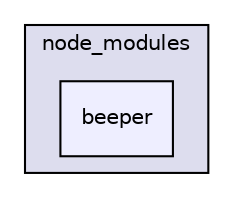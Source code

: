 digraph "gulp-src/node_modules/gulp/node_modules/gulp-util/node_modules/beeper" {
  compound=true
  node [ fontsize="10", fontname="Helvetica"];
  edge [ labelfontsize="10", labelfontname="Helvetica"];
  subgraph clusterdir_3665a320f1b852b34553bfddb887f40d {
    graph [ bgcolor="#ddddee", pencolor="black", label="node_modules" fontname="Helvetica", fontsize="10", URL="dir_3665a320f1b852b34553bfddb887f40d.html"]
  dir_08f0495c144cc022c1252d3bc0817315 [shape=box, label="beeper", style="filled", fillcolor="#eeeeff", pencolor="black", URL="dir_08f0495c144cc022c1252d3bc0817315.html"];
  }
}
